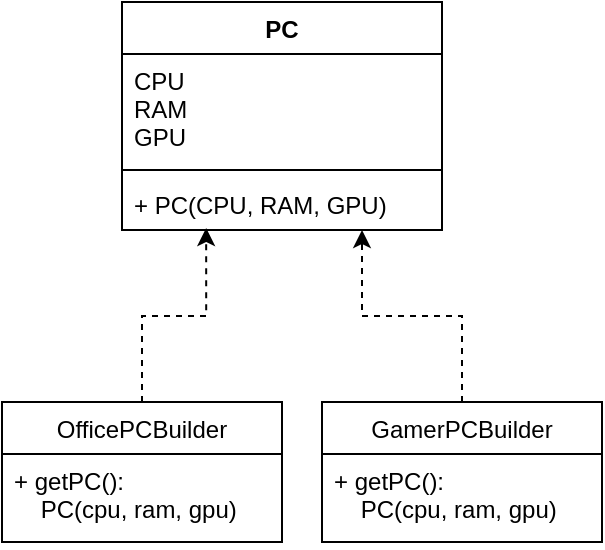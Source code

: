 <mxfile version="12.2.6" type="device" pages="1"><diagram id="6ZBWZN34mwJNtyxnzbQl" name="Page-1"><mxGraphModel dx="788" dy="609" grid="1" gridSize="10" guides="1" tooltips="1" connect="1" arrows="1" fold="1" page="1" pageScale="1" pageWidth="827" pageHeight="1169" math="0" shadow="0"><root><mxCell id="0"/><mxCell id="1" parent="0"/><mxCell id="4OyhAs7J3OQUyAwV6E0p-1" value="PC" style="swimlane;fontStyle=1;align=center;verticalAlign=top;childLayout=stackLayout;horizontal=1;startSize=26;horizontalStack=0;resizeParent=1;resizeParentMax=0;resizeLast=0;collapsible=1;marginBottom=0;" vertex="1" parent="1"><mxGeometry x="140" y="30" width="160" height="114" as="geometry"/></mxCell><mxCell id="4OyhAs7J3OQUyAwV6E0p-2" value="CPU&#xA;RAM&#xA;GPU&#xA;" style="text;strokeColor=none;fillColor=none;align=left;verticalAlign=top;spacingLeft=4;spacingRight=4;overflow=hidden;rotatable=0;points=[[0,0.5],[1,0.5]];portConstraint=eastwest;" vertex="1" parent="4OyhAs7J3OQUyAwV6E0p-1"><mxGeometry y="26" width="160" height="54" as="geometry"/></mxCell><mxCell id="4OyhAs7J3OQUyAwV6E0p-3" value="" style="line;strokeWidth=1;fillColor=none;align=left;verticalAlign=middle;spacingTop=-1;spacingLeft=3;spacingRight=3;rotatable=0;labelPosition=right;points=[];portConstraint=eastwest;" vertex="1" parent="4OyhAs7J3OQUyAwV6E0p-1"><mxGeometry y="80" width="160" height="8" as="geometry"/></mxCell><mxCell id="4OyhAs7J3OQUyAwV6E0p-4" value="+ PC(CPU, RAM, GPU)" style="text;strokeColor=none;fillColor=none;align=left;verticalAlign=top;spacingLeft=4;spacingRight=4;overflow=hidden;rotatable=0;points=[[0,0.5],[1,0.5]];portConstraint=eastwest;" vertex="1" parent="4OyhAs7J3OQUyAwV6E0p-1"><mxGeometry y="88" width="160" height="26" as="geometry"/></mxCell><mxCell id="4OyhAs7J3OQUyAwV6E0p-12" style="edgeStyle=orthogonalEdgeStyle;rounded=0;orthogonalLoop=1;jettySize=auto;html=1;entryX=0.263;entryY=0.962;entryDx=0;entryDy=0;entryPerimeter=0;dashed=1;" edge="1" parent="1" source="4OyhAs7J3OQUyAwV6E0p-5" target="4OyhAs7J3OQUyAwV6E0p-4"><mxGeometry relative="1" as="geometry"/></mxCell><mxCell id="4OyhAs7J3OQUyAwV6E0p-5" value="OfficePCBuilder" style="swimlane;fontStyle=0;childLayout=stackLayout;horizontal=1;startSize=26;fillColor=none;horizontalStack=0;resizeParent=1;resizeParentMax=0;resizeLast=0;collapsible=1;marginBottom=0;" vertex="1" parent="1"><mxGeometry x="80" y="230" width="140" height="70" as="geometry"/></mxCell><mxCell id="4OyhAs7J3OQUyAwV6E0p-6" value="+ getPC():&#xA;    PC(cpu, ram, gpu)" style="text;strokeColor=none;fillColor=none;align=left;verticalAlign=top;spacingLeft=4;spacingRight=4;overflow=hidden;rotatable=0;points=[[0,0.5],[1,0.5]];portConstraint=eastwest;" vertex="1" parent="4OyhAs7J3OQUyAwV6E0p-5"><mxGeometry y="26" width="140" height="44" as="geometry"/></mxCell><mxCell id="4OyhAs7J3OQUyAwV6E0p-14" style="edgeStyle=orthogonalEdgeStyle;rounded=0;orthogonalLoop=1;jettySize=auto;html=1;entryX=0.75;entryY=1;entryDx=0;entryDy=0;dashed=1;" edge="1" parent="1" source="4OyhAs7J3OQUyAwV6E0p-10" target="4OyhAs7J3OQUyAwV6E0p-1"><mxGeometry relative="1" as="geometry"/></mxCell><mxCell id="4OyhAs7J3OQUyAwV6E0p-10" value="GamerPCBuilder" style="swimlane;fontStyle=0;childLayout=stackLayout;horizontal=1;startSize=26;fillColor=none;horizontalStack=0;resizeParent=1;resizeParentMax=0;resizeLast=0;collapsible=1;marginBottom=0;" vertex="1" parent="1"><mxGeometry x="240" y="230" width="140" height="70" as="geometry"/></mxCell><mxCell id="4OyhAs7J3OQUyAwV6E0p-11" value="+ getPC():&#xA;    PC(cpu, ram, gpu)" style="text;strokeColor=none;fillColor=none;align=left;verticalAlign=top;spacingLeft=4;spacingRight=4;overflow=hidden;rotatable=0;points=[[0,0.5],[1,0.5]];portConstraint=eastwest;" vertex="1" parent="4OyhAs7J3OQUyAwV6E0p-10"><mxGeometry y="26" width="140" height="44" as="geometry"/></mxCell></root></mxGraphModel></diagram></mxfile>